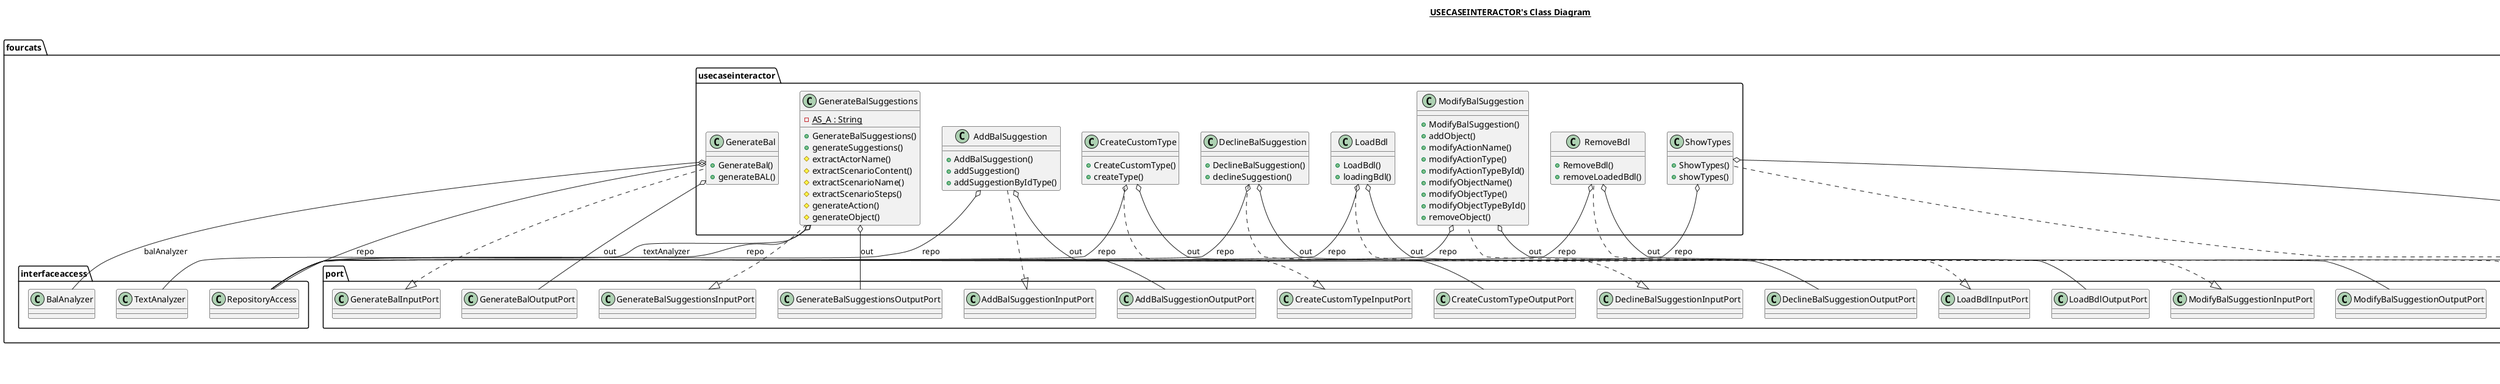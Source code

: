 @startuml

title __USECASEINTERACTOR's Class Diagram__\n

  namespace fourcats {
    namespace usecaseinteractor {
      class fourcats.usecaseinteractor.AddBalSuggestion {
          + AddBalSuggestion()
          + addSuggestion()
          + addSuggestionByIdType()
      }
    }
  }
  

  namespace fourcats {
    namespace usecaseinteractor {
      class fourcats.usecaseinteractor.CreateCustomType {
          + CreateCustomType()
          + createType()
      }
    }
  }
  

  namespace fourcats {
    namespace usecaseinteractor {
      class fourcats.usecaseinteractor.DeclineBalSuggestion {
          + DeclineBalSuggestion()
          + declineSuggestion()
      }
    }
  }
  

  namespace fourcats {
    namespace usecaseinteractor {
      class fourcats.usecaseinteractor.GenerateBal {
          + GenerateBal()
          + generateBAL()
      }
    }
  }
  

  namespace fourcats {
    namespace usecaseinteractor {
      class fourcats.usecaseinteractor.GenerateBalSuggestions {
          {static} - AS_A : String
          + GenerateBalSuggestions()
          + generateSuggestions()
          # extractActorName()
          # extractScenarioContent()
          # extractScenarioName()
          # extractScenarioSteps()
          # generateAction()
          # generateObject()
      }
    }
  }
  

  namespace fourcats {
    namespace usecaseinteractor {
      class fourcats.usecaseinteractor.LoadBdl {
          + LoadBdl()
          + loadingBdl()
      }
    }
  }
  

  namespace fourcats {
    namespace usecaseinteractor {
      class fourcats.usecaseinteractor.ModifyBalSuggestion {
          + ModifyBalSuggestion()
          + addObject()
          + modifyActionName()
          + modifyActionType()
          + modifyActionTypeById()
          + modifyObjectName()
          + modifyObjectType()
          + modifyObjectTypeById()
          + removeObject()
      }
    }
  }
  

  namespace fourcats {
    namespace usecaseinteractor {
      class fourcats.usecaseinteractor.RemoveBdl {
          + RemoveBdl()
          + removeLoadedBdl()
      }
    }
  }
  

  namespace fourcats {
    namespace usecaseinteractor {
      class fourcats.usecaseinteractor.ShowTypes {
          + ShowTypes()
          + showTypes()
      }
    }
  }
  

  fourcats.usecaseinteractor.AddBalSuggestion .up.|> fourcats.port.AddBalSuggestionInputPort
  fourcats.usecaseinteractor.AddBalSuggestion o-- fourcats.port.AddBalSuggestionOutputPort : out
  fourcats.usecaseinteractor.AddBalSuggestion o-- fourcats.interfaceaccess.RepositoryAccess : repo
  fourcats.usecaseinteractor.CreateCustomType .up.|> fourcats.port.CreateCustomTypeInputPort
  fourcats.usecaseinteractor.CreateCustomType o-- fourcats.port.CreateCustomTypeOutputPort : out
  fourcats.usecaseinteractor.CreateCustomType o-- fourcats.interfaceaccess.RepositoryAccess : repo
  fourcats.usecaseinteractor.DeclineBalSuggestion .up.|> fourcats.port.DeclineBalSuggestionInputPort
  fourcats.usecaseinteractor.DeclineBalSuggestion o-- fourcats.port.DeclineBalSuggestionOutputPort : out
  fourcats.usecaseinteractor.DeclineBalSuggestion o-- fourcats.interfaceaccess.RepositoryAccess : repo
  fourcats.usecaseinteractor.GenerateBal .up.|> fourcats.port.GenerateBalInputPort
  fourcats.usecaseinteractor.GenerateBal o-- fourcats.interfaceaccess.BalAnalyzer : balAnalyzer
  fourcats.usecaseinteractor.GenerateBal o-- fourcats.port.GenerateBalOutputPort : out
  fourcats.usecaseinteractor.GenerateBal o-- fourcats.interfaceaccess.RepositoryAccess : repo
  fourcats.usecaseinteractor.GenerateBalSuggestions .up.|> fourcats.port.GenerateBalSuggestionsInputPort
  fourcats.usecaseinteractor.GenerateBalSuggestions o-- fourcats.port.GenerateBalSuggestionsOutputPort : out
  fourcats.usecaseinteractor.GenerateBalSuggestions o-- fourcats.interfaceaccess.RepositoryAccess : repo
  fourcats.usecaseinteractor.GenerateBalSuggestions o-- fourcats.interfaceaccess.TextAnalyzer : textAnalyzer
  fourcats.usecaseinteractor.LoadBdl .up.|> fourcats.port.LoadBdlInputPort
  fourcats.usecaseinteractor.LoadBdl o-- fourcats.port.LoadBdlOutputPort : out
  fourcats.usecaseinteractor.LoadBdl o-- fourcats.interfaceaccess.RepositoryAccess : repo
  fourcats.usecaseinteractor.ModifyBalSuggestion .up.|> fourcats.port.ModifyBalSuggestionInputPort
  fourcats.usecaseinteractor.ModifyBalSuggestion o-- fourcats.port.ModifyBalSuggestionOutputPort : out
  fourcats.usecaseinteractor.ModifyBalSuggestion o-- fourcats.interfaceaccess.RepositoryAccess : repo
  fourcats.usecaseinteractor.RemoveBdl .up.|> fourcats.port.RemoveBdlInputPort
  fourcats.usecaseinteractor.RemoveBdl o-- fourcats.port.RemoveBdlOutputPort : out
  fourcats.usecaseinteractor.RemoveBdl o-- fourcats.interfaceaccess.RepositoryAccess : repo
  fourcats.usecaseinteractor.ShowTypes .up.|> fourcats.port.ShowTypesInputPort
  fourcats.usecaseinteractor.ShowTypes o-- fourcats.port.ShowTypesOutputPort : out
  fourcats.usecaseinteractor.ShowTypes o-- fourcats.interfaceaccess.RepositoryAccess : repo


right footer


PlantUML diagram generated by SketchIt! (https://bitbucket.org/pmesmeur/sketch.it)
For more information about this tool, please contact philippe.mesmeur@gmail.com
endfooter

@enduml
